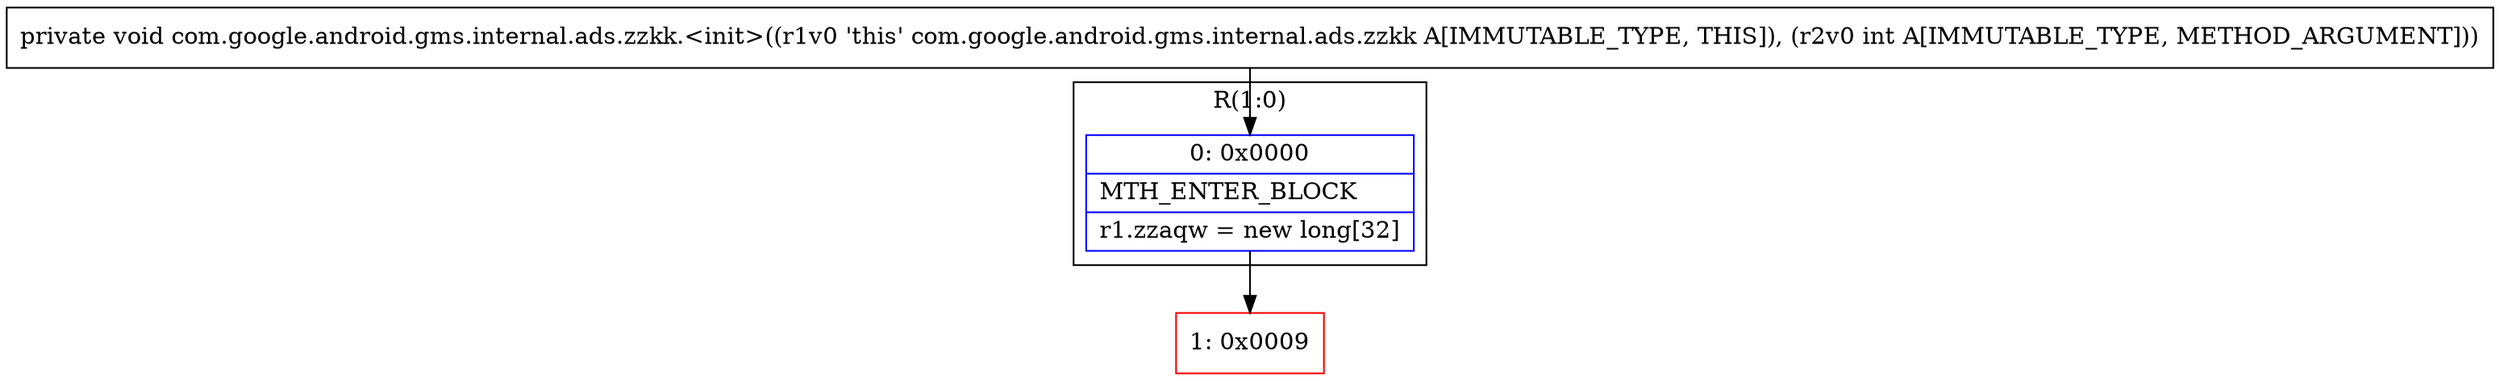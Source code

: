 digraph "CFG forcom.google.android.gms.internal.ads.zzkk.\<init\>(I)V" {
subgraph cluster_Region_1679875791 {
label = "R(1:0)";
node [shape=record,color=blue];
Node_0 [shape=record,label="{0\:\ 0x0000|MTH_ENTER_BLOCK\l|r1.zzaqw = new long[32]\l}"];
}
Node_1 [shape=record,color=red,label="{1\:\ 0x0009}"];
MethodNode[shape=record,label="{private void com.google.android.gms.internal.ads.zzkk.\<init\>((r1v0 'this' com.google.android.gms.internal.ads.zzkk A[IMMUTABLE_TYPE, THIS]), (r2v0 int A[IMMUTABLE_TYPE, METHOD_ARGUMENT])) }"];
MethodNode -> Node_0;
Node_0 -> Node_1;
}

